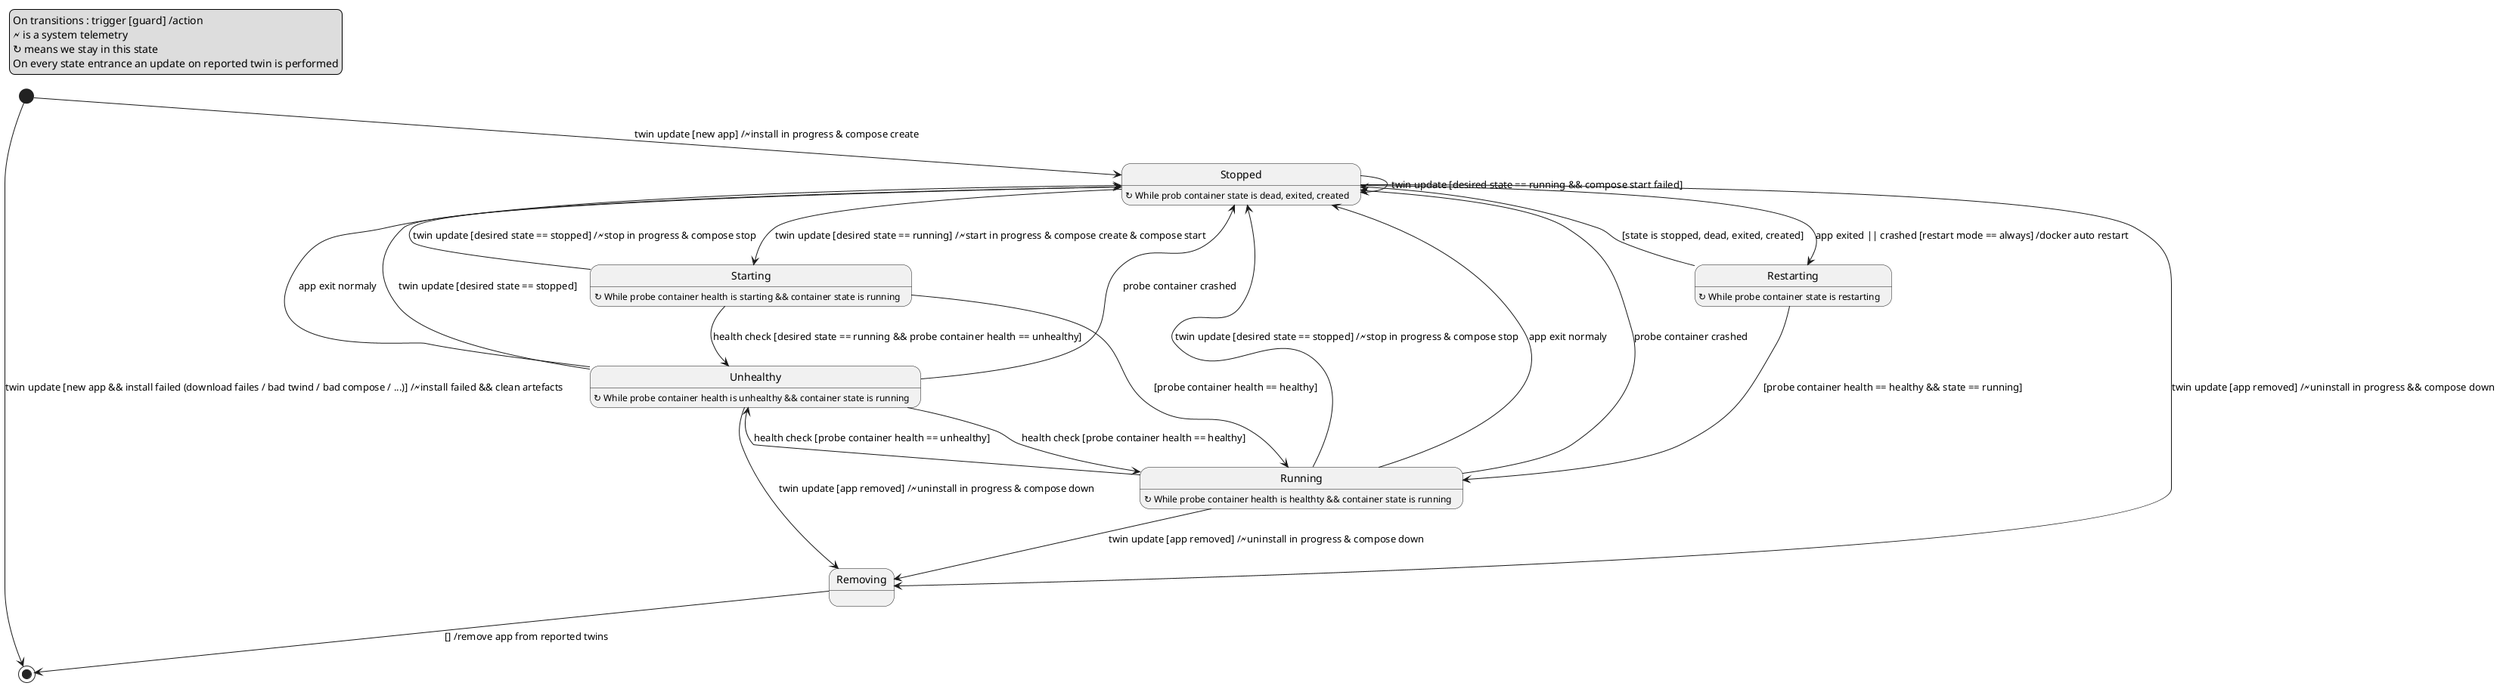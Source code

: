 @startuml
legend top left
  On transitions : trigger [guard] /action
  🗲 is a system telemetry
  ↻ means we stay in this state
  On every state entrance an update on reported twin is performed
endlegend
[*]        -down-> Stopped: twin update [new app] /🗲install in progress & compose create
[*]            --> [*]        : twin update [new app && install failed (download failes / bad twind / bad compose / ...)] /🗲install failed && clean artefacts
Stopped                       : ↻ While prob container state is dead, exited, created
Stopped        --> Starting   : twin update [desired state == running] /🗲start in progress & compose create & compose start
Stopped        --> Restarting : app exited || crashed [restart mode == always] /docker auto restart
Stopped        --> Stopped    : twin update [desired state == running && compose start failed]
Stopped        --> Removing   : twin update [app removed] /🗲uninstall in progress && compose down
Starting                      : ↻ While probe container health is starting && container state is running
Starting       --> Running    : [probe container health == healthy]
Starting       --> Unhealthy  : health check [desired state == running && probe container health == unhealthy]
Starting       --> Stopped    : twin update [desired state == stopped] /🗲stop in progress & compose stop
Running                       : ↻ While probe container health is healthty && container state is running
Running        --> Stopped    : twin update [desired state == stopped] /🗲stop in progress & compose stop
Running        --> Stopped    : probe container crashed
Running        --> Stopped    : app exit normaly
Running        --> Unhealthy  : health check [probe container health == unhealthy]
Running        --> Removing   : twin update [app removed] /🗲uninstall in progress & compose down
Unhealthy                     : ↻ While probe container health is unhealthy && container state is running
Unhealthy      --> Stopped    : twin update [desired state == stopped]
Unhealthy      --> Stopped    : probe container crashed
Unhealthy      --> Stopped    : app exit normaly
Unhealthy      --> Running    : health check [probe container health == healthy]
Unhealthy      --> Removing   : twin update [app removed] /🗲uninstall in progress & compose down
Restarting                    : ↻ While probe container state is restarting
Restarting     --> Stopped    : [state is stopped, dead, exited, created]
Restarting     --> Running    : [probe container health == healthy && state == running]
Removing       --> [*]        : [] /remove app from reported twins
@enduml
